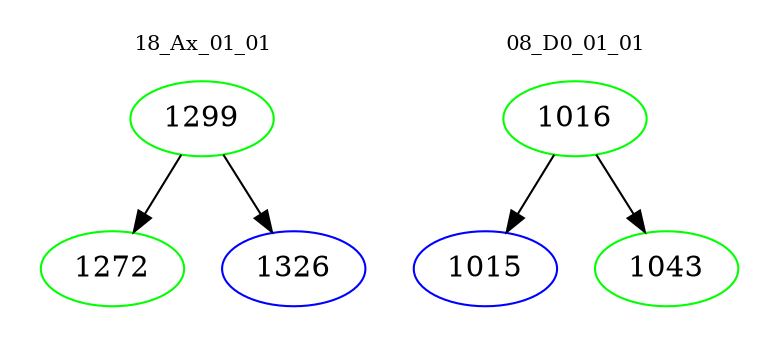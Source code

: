 digraph{
subgraph cluster_0 {
color = white
label = "18_Ax_01_01";
fontsize=10;
T0_1299 [label="1299", color="green"]
T0_1299 -> T0_1272 [color="black"]
T0_1272 [label="1272", color="green"]
T0_1299 -> T0_1326 [color="black"]
T0_1326 [label="1326", color="blue"]
}
subgraph cluster_1 {
color = white
label = "08_D0_01_01";
fontsize=10;
T1_1016 [label="1016", color="green"]
T1_1016 -> T1_1015 [color="black"]
T1_1015 [label="1015", color="blue"]
T1_1016 -> T1_1043 [color="black"]
T1_1043 [label="1043", color="green"]
}
}
